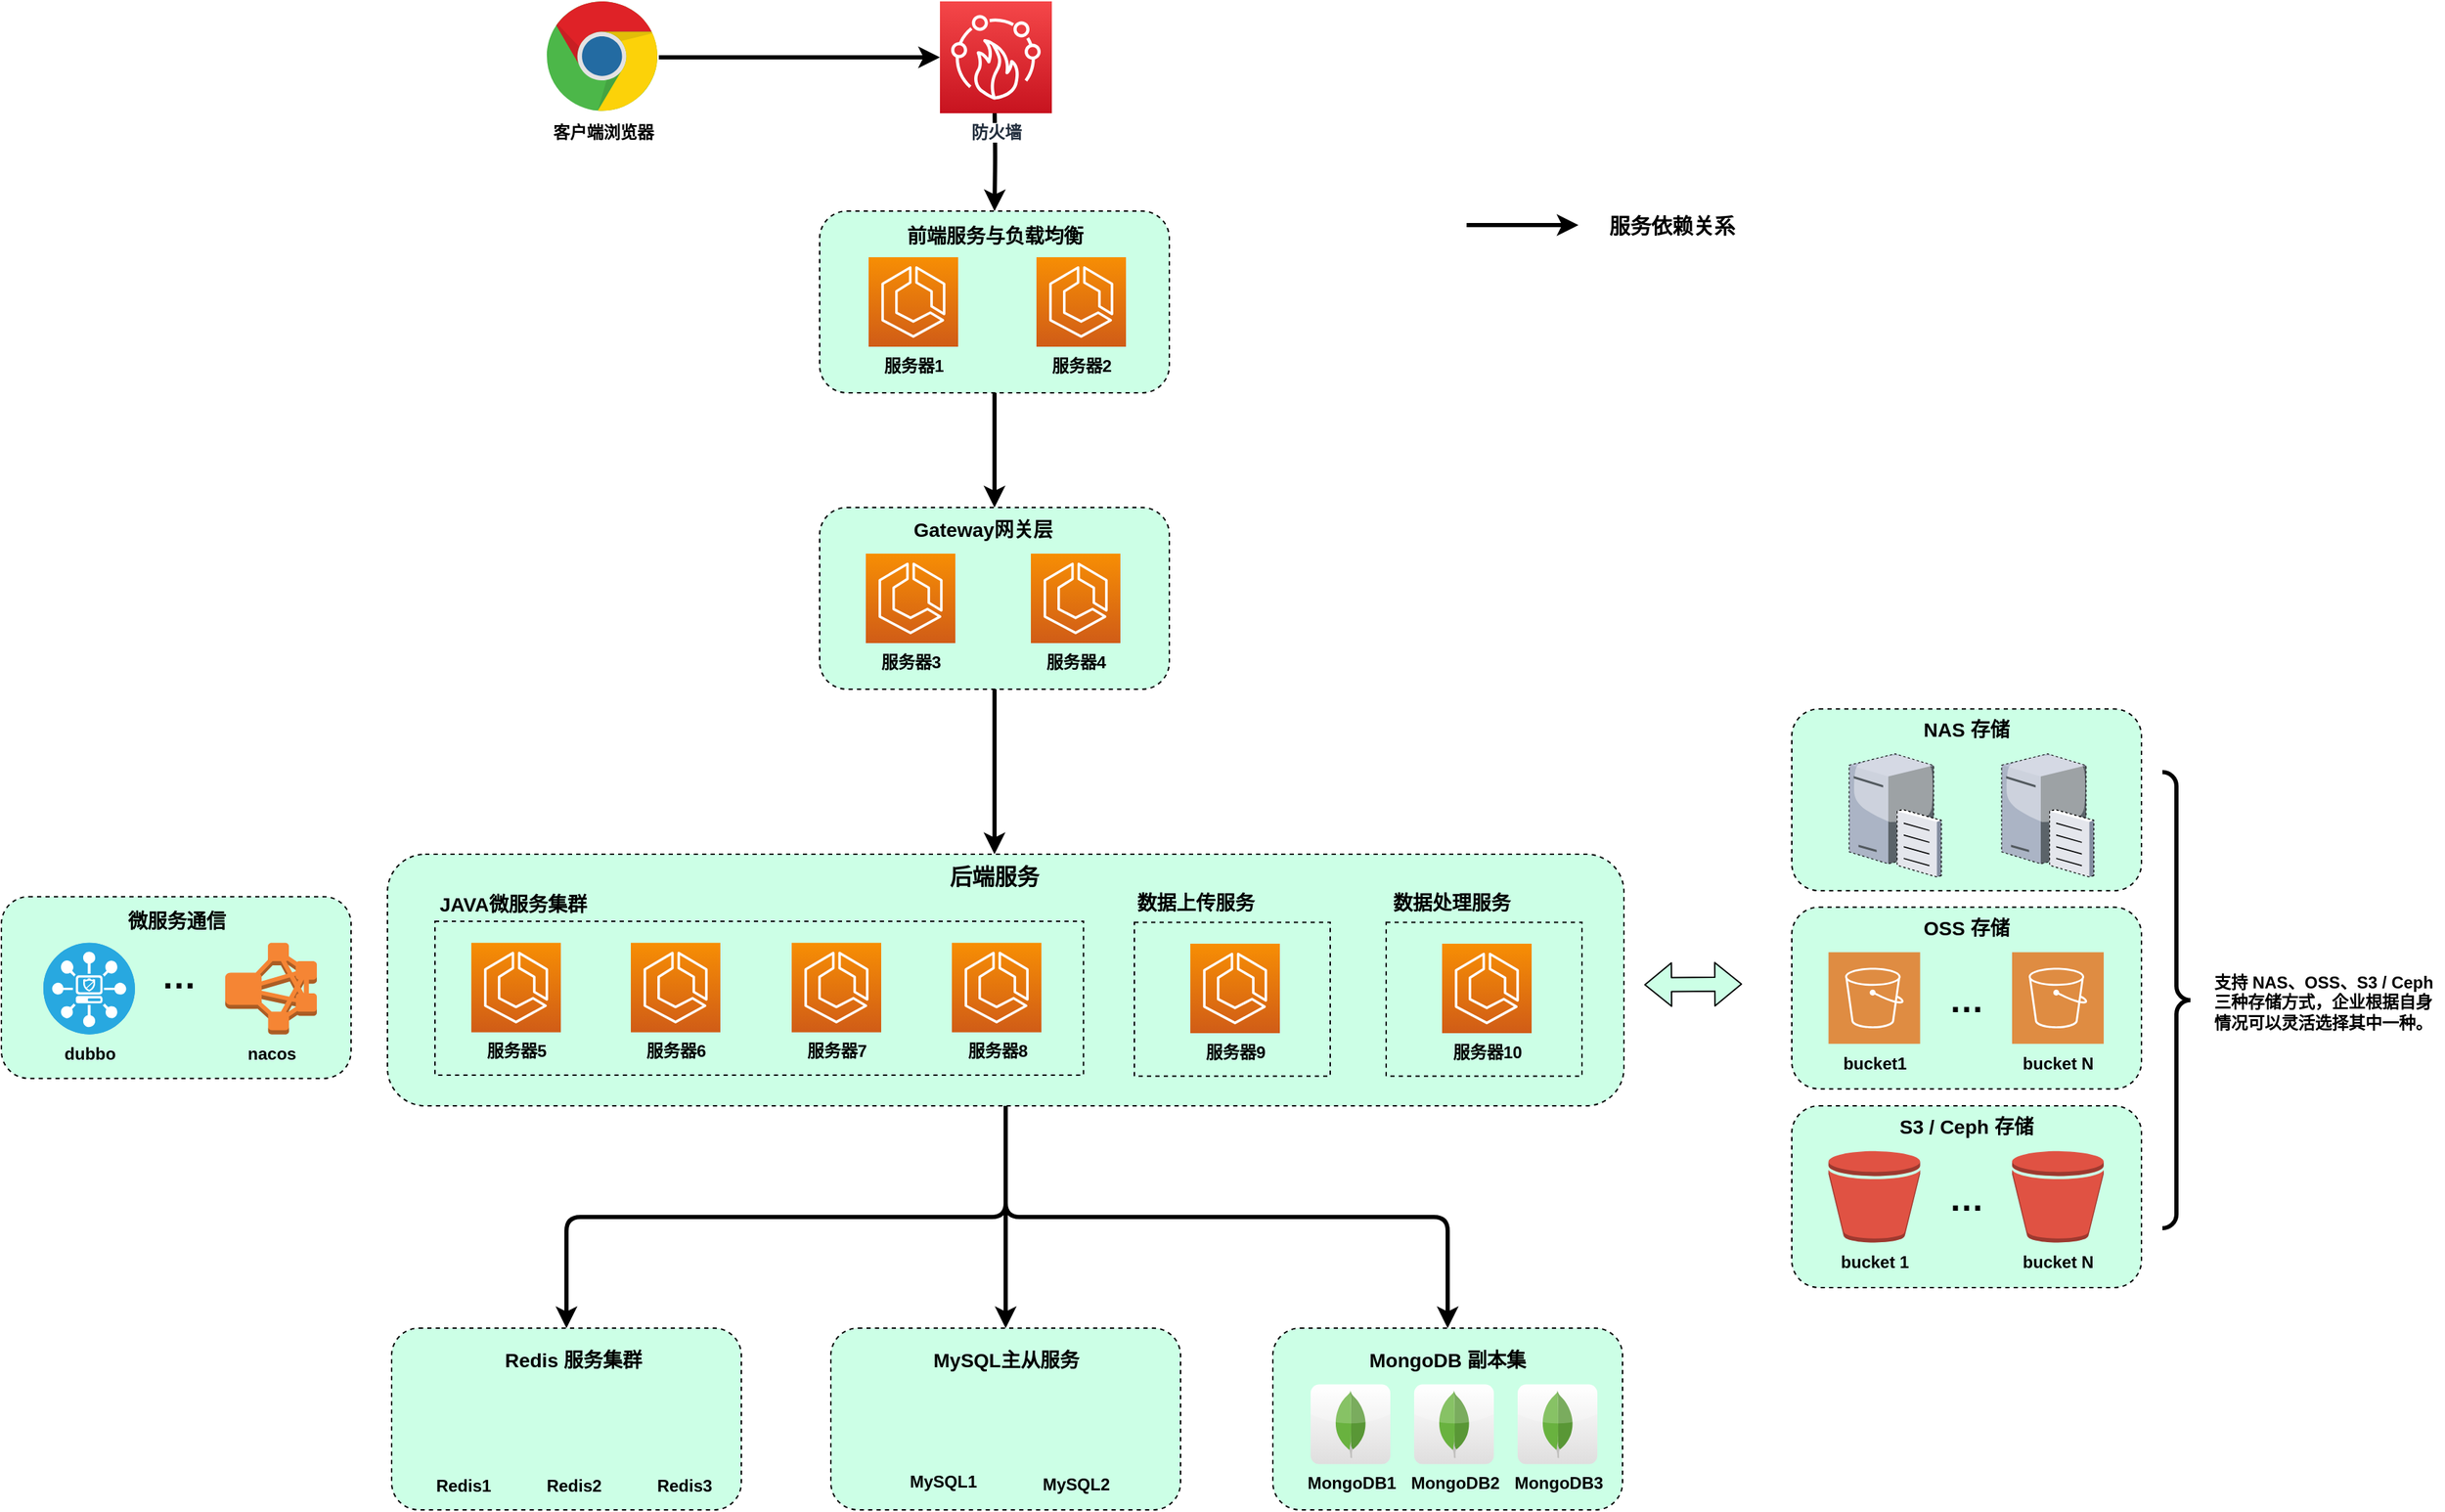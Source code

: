 <mxfile version="14.8.3" type="github">
  <diagram id="9aS60letDVtKuTQgeGno" name="第 1 页">
    <mxGraphModel dx="1483" dy="747" grid="1" gridSize="10" guides="1" tooltips="1" connect="1" arrows="1" fold="1" page="1" pageScale="1" pageWidth="827" pageHeight="1169" math="0" shadow="0">
      <root>
        <mxCell id="0" />
        <mxCell id="1" parent="0" />
        <mxCell id="LMl4s2mU0-_XnzE5FJ5L-33" value="" style="group" parent="1" vertex="1" connectable="0">
          <mxGeometry x="416" y="700" width="824" height="230" as="geometry" />
        </mxCell>
        <mxCell id="LMl4s2mU0-_XnzE5FJ5L-34" value="" style="rounded=1;whiteSpace=wrap;html=1;labelBackgroundColor=#ffffff;fontSize=12;dashed=1;fillColor=#CCFFE6;" parent="LMl4s2mU0-_XnzE5FJ5L-33" vertex="1">
          <mxGeometry x="-60" width="884" height="180" as="geometry" />
        </mxCell>
        <mxCell id="LMl4s2mU0-_XnzE5FJ5L-35" value="&lt;b&gt;&lt;font style=&quot;font-size: 16px&quot;&gt;后端服务&lt;/font&gt;&lt;/b&gt;" style="text;html=1;strokeColor=none;fillColor=none;align=center;verticalAlign=middle;whiteSpace=wrap;rounded=0;" parent="LMl4s2mU0-_XnzE5FJ5L-33" vertex="1">
          <mxGeometry x="304" y="2.002" width="140.08" height="27.686" as="geometry" />
        </mxCell>
        <mxCell id="BAyS1tHSCjZZiCjXr1xb-20" value="&lt;b&gt;&lt;font style=&quot;font-size: 14px&quot;&gt;JAVA微服务集群&lt;/font&gt;&lt;/b&gt;" style="text;html=1;strokeColor=none;fillColor=none;align=center;verticalAlign=middle;whiteSpace=wrap;rounded=0;" vertex="1" parent="LMl4s2mU0-_XnzE5FJ5L-33">
          <mxGeometry x="-28" y="22" width="116" height="27.69" as="geometry" />
        </mxCell>
        <mxCell id="BAyS1tHSCjZZiCjXr1xb-23" value="数据上传服务" style="text;html=1;strokeColor=none;fillColor=none;align=center;verticalAlign=middle;whiteSpace=wrap;rounded=0;dashed=1;labelBackgroundColor=none;fontSize=14;fontStyle=1" vertex="1" parent="LMl4s2mU0-_XnzE5FJ5L-33">
          <mxGeometry x="470" y="25" width="96" height="20" as="geometry" />
        </mxCell>
        <mxCell id="G7WuKX-GFEOF_fC3CHL7-7" value="&lt;b&gt;&lt;font color=&quot;#000000&quot;&gt;服务器9&lt;/font&gt;&lt;/b&gt;" style="points=[[0,0,0],[0.25,0,0],[0.5,0,0],[0.75,0,0],[1,0,0],[0,1,0],[0.25,1,0],[0.5,1,0],[0.75,1,0],[1,1,0],[0,0.25,0],[0,0.5,0],[0,0.75,0],[1,0.25,0],[1,0.5,0],[1,0.75,0]];outlineConnect=0;fontColor=#232F3E;gradientColor=#F78E04;gradientDirection=north;fillColor=#D05C17;strokeColor=#ffffff;dashed=0;verticalLabelPosition=bottom;verticalAlign=top;align=center;html=1;fontSize=12;fontStyle=0;aspect=fixed;shape=mxgraph.aws4.resourceIcon;resIcon=mxgraph.aws4.ecs;labelBackgroundColor=none;" parent="LMl4s2mU0-_XnzE5FJ5L-33" vertex="1">
          <mxGeometry x="514" y="64" width="64" height="64" as="geometry" />
        </mxCell>
        <mxCell id="BAyS1tHSCjZZiCjXr1xb-27" value="" style="rounded=0;whiteSpace=wrap;html=1;align=center;strokeWidth=1;dashed=1;fillColor=none;" vertex="1" parent="LMl4s2mU0-_XnzE5FJ5L-33">
          <mxGeometry x="654" y="48.69" width="140" height="110" as="geometry" />
        </mxCell>
        <mxCell id="LMl4s2mU0-_XnzE5FJ5L-64" value="数据处理服务" style="text;html=1;strokeColor=none;fillColor=none;align=center;verticalAlign=middle;whiteSpace=wrap;rounded=0;dashed=1;labelBackgroundColor=none;fontSize=14;fontStyle=1" parent="LMl4s2mU0-_XnzE5FJ5L-33" vertex="1">
          <mxGeometry x="653" y="25" width="96" height="20" as="geometry" />
        </mxCell>
        <mxCell id="LMl4s2mU0-_XnzE5FJ5L-69" value="&lt;b&gt;&lt;font color=&quot;#000000&quot;&gt;服务器10&lt;/font&gt;&lt;/b&gt;" style="points=[[0,0,0],[0.25,0,0],[0.5,0,0],[0.75,0,0],[1,0,0],[0,1,0],[0.25,1,0],[0.5,1,0],[0.75,1,0],[1,1,0],[0,0.25,0],[0,0.5,0],[0,0.75,0],[1,0.25,0],[1,0.5,0],[1,0.75,0]];outlineConnect=0;fontColor=#232F3E;gradientColor=#F78E04;gradientDirection=north;fillColor=#D05C17;strokeColor=#ffffff;dashed=0;verticalLabelPosition=bottom;verticalAlign=top;align=center;html=1;fontSize=12;fontStyle=0;aspect=fixed;shape=mxgraph.aws4.resourceIcon;resIcon=mxgraph.aws4.ecs;labelBackgroundColor=none;" parent="LMl4s2mU0-_XnzE5FJ5L-33" vertex="1">
          <mxGeometry x="694" y="64" width="64" height="64" as="geometry" />
        </mxCell>
        <mxCell id="BAyS1tHSCjZZiCjXr1xb-21" value="" style="rounded=0;whiteSpace=wrap;html=1;align=center;strokeWidth=1;dashed=1;fillColor=none;" vertex="1" parent="1">
          <mxGeometry x="390" y="748" width="463.64" height="110" as="geometry" />
        </mxCell>
        <mxCell id="BAyS1tHSCjZZiCjXr1xb-10" value="" style="rounded=1;whiteSpace=wrap;html=1;labelBackgroundColor=#ffffff;fontSize=12;dashed=1;fillColor=#CCFFE6;" vertex="1" parent="1">
          <mxGeometry x="1360" y="737.88" width="250" height="130" as="geometry" />
        </mxCell>
        <mxCell id="LMl4s2mU0-_XnzE5FJ5L-1" value="" style="rounded=1;whiteSpace=wrap;html=1;labelBackgroundColor=#ffffff;fontSize=12;dashed=1;fillColor=#CCFFE6;" parent="1" vertex="1">
          <mxGeometry x="1360" y="880" width="250" height="130" as="geometry" />
        </mxCell>
        <mxCell id="LMl4s2mU0-_XnzE5FJ5L-2" value="" style="rounded=1;whiteSpace=wrap;html=1;labelBackgroundColor=#CCFFE6;fontSize=12;dashed=1;fillColor=#CCFFE6;" parent="1" vertex="1">
          <mxGeometry x="359" y="1039" width="250" height="130" as="geometry" />
        </mxCell>
        <mxCell id="LMl4s2mU0-_XnzE5FJ5L-3" value="" style="rounded=1;whiteSpace=wrap;html=1;labelBackgroundColor=#ffffff;fontSize=12;dashed=1;fillColor=#CCFFE6;" parent="1" vertex="1">
          <mxGeometry x="673" y="1039" width="250" height="130" as="geometry" />
        </mxCell>
        <mxCell id="LMl4s2mU0-_XnzE5FJ5L-4" value="" style="rounded=1;whiteSpace=wrap;html=1;labelBackgroundColor=#ffffff;fontSize=12;dashed=1;fillColor=#CCFFE6;" parent="1" vertex="1">
          <mxGeometry x="989" y="1039" width="250" height="130" as="geometry" />
        </mxCell>
        <mxCell id="LMl4s2mU0-_XnzE5FJ5L-6" style="edgeStyle=orthogonalEdgeStyle;rounded=1;orthogonalLoop=1;jettySize=auto;html=1;entryX=0;entryY=0.5;entryDx=0;entryDy=0;entryPerimeter=0;strokeWidth=3;" parent="1" source="LMl4s2mU0-_XnzE5FJ5L-7" target="LMl4s2mU0-_XnzE5FJ5L-9" edge="1">
          <mxGeometry relative="1" as="geometry">
            <mxPoint x="760" y="120.3" as="targetPoint" />
          </mxGeometry>
        </mxCell>
        <mxCell id="LMl4s2mU0-_XnzE5FJ5L-7" value="&lt;b&gt;客户端浏览器&lt;/b&gt;" style="dashed=0;outlineConnect=0;html=1;align=center;labelPosition=center;verticalLabelPosition=bottom;verticalAlign=top;shape=mxgraph.weblogos.chrome" parent="1" vertex="1">
          <mxGeometry x="470" y="90" width="80" height="80" as="geometry" />
        </mxCell>
        <mxCell id="LMl4s2mU0-_XnzE5FJ5L-8" style="edgeStyle=orthogonalEdgeStyle;rounded=1;orthogonalLoop=1;jettySize=auto;html=1;strokeWidth=3;entryX=0.5;entryY=0;entryDx=0;entryDy=0;" parent="1" target="LMl4s2mU0-_XnzE5FJ5L-23" edge="1">
          <mxGeometry relative="1" as="geometry">
            <mxPoint x="790" y="160.3" as="sourcePoint" />
          </mxGeometry>
        </mxCell>
        <mxCell id="LMl4s2mU0-_XnzE5FJ5L-9" value="&lt;b&gt;防火墙&lt;/b&gt;" style="points=[[0,0,0],[0.25,0,0],[0.5,0,0],[0.75,0,0],[1,0,0],[0,1,0],[0.25,1,0],[0.5,1,0],[0.75,1,0],[1,1,0],[0,0.25,0],[0,0.5,0],[0,0.75,0],[1,0.25,0],[1,0.5,0],[1,0.75,0]];outlineConnect=0;fontColor=#232F3E;gradientColor=#F54749;gradientDirection=north;fillColor=#C7131F;strokeColor=#ffffff;dashed=0;verticalLabelPosition=bottom;verticalAlign=top;align=center;html=1;fontSize=12;fontStyle=0;aspect=fixed;shape=mxgraph.aws4.resourceIcon;resIcon=mxgraph.aws4.firewall_manager;labelBackgroundColor=#ffffff;" parent="1" vertex="1">
          <mxGeometry x="751" y="90" width="80" height="80" as="geometry" />
        </mxCell>
        <mxCell id="LMl4s2mU0-_XnzE5FJ5L-15" value="Redis1" style="shape=image;html=1;verticalAlign=top;verticalLabelPosition=bottom;labelBackgroundColor=none;imageAspect=0;aspect=fixed;image=https://cdn4.iconfinder.com/data/icons/redis-2/1451/Untitled-2-128.png;fontSize=12;fontStyle=1" parent="1" vertex="1">
          <mxGeometry x="381" y="1080.3" width="57.6" height="57.6" as="geometry" />
        </mxCell>
        <mxCell id="LMl4s2mU0-_XnzE5FJ5L-16" value="&lt;b&gt;MongoDB1&lt;/b&gt;" style="dashed=0;outlineConnect=0;html=1;align=center;labelPosition=center;verticalLabelPosition=bottom;verticalAlign=top;shape=mxgraph.webicons.mongodb;gradientColor=#DFDEDE;labelBackgroundColor=none;fontSize=12;" parent="1" vertex="1">
          <mxGeometry x="1016" y="1079.3" width="57" height="57" as="geometry" />
        </mxCell>
        <mxCell id="LMl4s2mU0-_XnzE5FJ5L-18" style="edgeStyle=orthogonalEdgeStyle;rounded=1;orthogonalLoop=1;jettySize=auto;html=1;strokeWidth=3;fontSize=13;" parent="1" edge="1">
          <mxGeometry relative="1" as="geometry">
            <mxPoint x="1127.5" y="250" as="sourcePoint" />
            <mxPoint x="1207.5" y="250" as="targetPoint" />
          </mxGeometry>
        </mxCell>
        <mxCell id="LMl4s2mU0-_XnzE5FJ5L-19" value="服务依赖关系" style="text;html=1;strokeColor=none;fillColor=none;align=center;verticalAlign=middle;whiteSpace=wrap;rounded=0;dashed=1;labelBackgroundColor=#ffffff;fontSize=15;fontStyle=1" parent="1" vertex="1">
          <mxGeometry x="1223.5" y="240" width="101" height="20" as="geometry" />
        </mxCell>
        <mxCell id="LMl4s2mU0-_XnzE5FJ5L-20" value="S3 / Ceph 存储" style="text;html=1;strokeColor=none;fillColor=none;align=center;verticalAlign=middle;whiteSpace=wrap;rounded=0;dashed=1;labelBackgroundColor=none;fontSize=14;fontStyle=1" parent="1" vertex="1">
          <mxGeometry x="1375" y="885" width="220" height="20" as="geometry" />
        </mxCell>
        <mxCell id="LMl4s2mU0-_XnzE5FJ5L-21" value="" style="shape=flexArrow;endArrow=classic;startArrow=classic;html=1;strokeWidth=1;fontSize=14;shadow=0;sketch=0;fillColor=#CCFFE6;" parent="1" edge="1">
          <mxGeometry width="50" height="50" relative="1" as="geometry">
            <mxPoint x="1254.5" y="793.38" as="sourcePoint" />
            <mxPoint x="1324.5" y="792.88" as="targetPoint" />
          </mxGeometry>
        </mxCell>
        <mxCell id="LMl4s2mU0-_XnzE5FJ5L-22" value="" style="group" parent="1" vertex="1" connectable="0">
          <mxGeometry x="665" y="240" width="250" height="130" as="geometry" />
        </mxCell>
        <mxCell id="LMl4s2mU0-_XnzE5FJ5L-23" value="" style="rounded=1;whiteSpace=wrap;html=1;labelBackgroundColor=#ffffff;fontSize=12;dashed=1;fillColor=#CCFFE6;" parent="LMl4s2mU0-_XnzE5FJ5L-22" vertex="1">
          <mxGeometry width="250" height="130" as="geometry" />
        </mxCell>
        <mxCell id="LMl4s2mU0-_XnzE5FJ5L-24" value="&lt;b&gt;&lt;font style=&quot;font-size: 14px&quot;&gt;前端服务与负载均衡&lt;/font&gt;&lt;/b&gt;" style="text;html=1;strokeColor=none;fillColor=none;align=center;verticalAlign=middle;whiteSpace=wrap;rounded=0;" parent="LMl4s2mU0-_XnzE5FJ5L-22" vertex="1">
          <mxGeometry x="57.5" y="8.15" width="135" height="20" as="geometry" />
        </mxCell>
        <mxCell id="LMl4s2mU0-_XnzE5FJ5L-25" value="&lt;b&gt;&lt;font color=&quot;#000000&quot;&gt;服务器2&lt;/font&gt;&lt;/b&gt;" style="points=[[0,0,0],[0.25,0,0],[0.5,0,0],[0.75,0,0],[1,0,0],[0,1,0],[0.25,1,0],[0.5,1,0],[0.75,1,0],[1,1,0],[0,0.25,0],[0,0.5,0],[0,0.75,0],[1,0.25,0],[1,0.5,0],[1,0.75,0]];outlineConnect=0;fontColor=#232F3E;gradientColor=#F78E04;gradientDirection=north;fillColor=#D05C17;strokeColor=#ffffff;dashed=0;verticalLabelPosition=bottom;verticalAlign=top;align=center;html=1;fontSize=12;fontStyle=0;aspect=fixed;shape=mxgraph.aws4.resourceIcon;resIcon=mxgraph.aws4.ecs;labelBackgroundColor=none;" parent="LMl4s2mU0-_XnzE5FJ5L-22" vertex="1">
          <mxGeometry x="155" y="33" width="64" height="64" as="geometry" />
        </mxCell>
        <mxCell id="LMl4s2mU0-_XnzE5FJ5L-26" value="&lt;b&gt;&lt;font color=&quot;#000000&quot;&gt;服务器1&lt;/font&gt;&lt;/b&gt;" style="points=[[0,0,0],[0.25,0,0],[0.5,0,0],[0.75,0,0],[1,0,0],[0,1,0],[0.25,1,0],[0.5,1,0],[0.75,1,0],[1,1,0],[0,0.25,0],[0,0.5,0],[0,0.75,0],[1,0.25,0],[1,0.5,0],[1,0.75,0]];outlineConnect=0;fontColor=#232F3E;gradientColor=#F78E04;gradientDirection=north;fillColor=#D05C17;strokeColor=#ffffff;dashed=0;verticalLabelPosition=bottom;verticalAlign=top;align=center;html=1;fontSize=12;fontStyle=0;aspect=fixed;shape=mxgraph.aws4.resourceIcon;resIcon=mxgraph.aws4.ecs;labelBackgroundColor=none;" parent="LMl4s2mU0-_XnzE5FJ5L-22" vertex="1">
          <mxGeometry x="35" y="33" width="64" height="64" as="geometry" />
        </mxCell>
        <mxCell id="LMl4s2mU0-_XnzE5FJ5L-27" value="" style="group" parent="1" vertex="1" connectable="0">
          <mxGeometry x="665" y="452" width="250" height="130" as="geometry" />
        </mxCell>
        <mxCell id="LMl4s2mU0-_XnzE5FJ5L-28" value="" style="rounded=1;whiteSpace=wrap;html=1;labelBackgroundColor=#ffffff;fontSize=12;dashed=1;fillColor=#CCFFE6;" parent="LMl4s2mU0-_XnzE5FJ5L-27" vertex="1">
          <mxGeometry width="250" height="130" as="geometry" />
        </mxCell>
        <mxCell id="LMl4s2mU0-_XnzE5FJ5L-29" value="&lt;b&gt;&lt;font color=&quot;#000000&quot;&gt;服务器3&lt;/font&gt;&lt;/b&gt;" style="points=[[0,0,0],[0.25,0,0],[0.5,0,0],[0.75,0,0],[1,0,0],[0,1,0],[0.25,1,0],[0.5,1,0],[0.75,1,0],[1,1,0],[0,0.25,0],[0,0.5,0],[0,0.75,0],[1,0.25,0],[1,0.5,0],[1,0.75,0]];outlineConnect=0;fontColor=#232F3E;gradientColor=#F78E04;gradientDirection=north;fillColor=#D05C17;strokeColor=#ffffff;dashed=0;verticalLabelPosition=bottom;verticalAlign=top;align=center;html=1;fontSize=12;fontStyle=0;aspect=fixed;shape=mxgraph.aws4.resourceIcon;resIcon=mxgraph.aws4.ecs;labelBackgroundColor=none;" parent="LMl4s2mU0-_XnzE5FJ5L-27" vertex="1">
          <mxGeometry x="33" y="33" width="64" height="64" as="geometry" />
        </mxCell>
        <mxCell id="LMl4s2mU0-_XnzE5FJ5L-30" value="&lt;b&gt;&lt;font color=&quot;#000000&quot;&gt;服务器4&lt;/font&gt;&lt;/b&gt;" style="points=[[0,0,0],[0.25,0,0],[0.5,0,0],[0.75,0,0],[1,0,0],[0,1,0],[0.25,1,0],[0.5,1,0],[0.75,1,0],[1,1,0],[0,0.25,0],[0,0.5,0],[0,0.75,0],[1,0.25,0],[1,0.5,0],[1,0.75,0]];outlineConnect=0;fontColor=#232F3E;gradientColor=#F78E04;gradientDirection=north;fillColor=#D05C17;strokeColor=#ffffff;dashed=0;verticalLabelPosition=bottom;verticalAlign=top;align=center;html=1;fontSize=12;fontStyle=0;aspect=fixed;shape=mxgraph.aws4.resourceIcon;resIcon=mxgraph.aws4.ecs;labelBackgroundColor=none;" parent="LMl4s2mU0-_XnzE5FJ5L-27" vertex="1">
          <mxGeometry x="151" y="33" width="64" height="64" as="geometry" />
        </mxCell>
        <mxCell id="LMl4s2mU0-_XnzE5FJ5L-31" style="edgeStyle=orthogonalEdgeStyle;rounded=1;orthogonalLoop=1;jettySize=auto;html=1;strokeWidth=3;entryX=0.5;entryY=0;entryDx=0;entryDy=0;exitX=0.5;exitY=1;exitDx=0;exitDy=0;" parent="1" source="LMl4s2mU0-_XnzE5FJ5L-23" target="LMl4s2mU0-_XnzE5FJ5L-28" edge="1">
          <mxGeometry relative="1" as="geometry">
            <mxPoint x="799" y="370" as="sourcePoint" />
            <mxPoint x="800" y="272" as="targetPoint" />
          </mxGeometry>
        </mxCell>
        <mxCell id="LMl4s2mU0-_XnzE5FJ5L-32" value="&lt;b&gt;&lt;font style=&quot;font-size: 14px&quot;&gt;Gateway网关层&lt;/font&gt;&lt;/b&gt;" style="text;html=1;strokeColor=none;fillColor=none;align=center;verticalAlign=middle;whiteSpace=wrap;rounded=0;" parent="1" vertex="1">
          <mxGeometry x="727" y="458" width="110" height="20" as="geometry" />
        </mxCell>
        <mxCell id="LMl4s2mU0-_XnzE5FJ5L-40" style="edgeStyle=orthogonalEdgeStyle;rounded=1;orthogonalLoop=1;jettySize=auto;html=1;strokeWidth=3;exitX=0.5;exitY=1;exitDx=0;exitDy=0;" parent="1" source="LMl4s2mU0-_XnzE5FJ5L-28" edge="1">
          <mxGeometry relative="1" as="geometry">
            <mxPoint x="800" y="402.0" as="sourcePoint" />
            <mxPoint x="790" y="700" as="targetPoint" />
          </mxGeometry>
        </mxCell>
        <mxCell id="LMl4s2mU0-_XnzE5FJ5L-42" value="&lt;b&gt;bucket 1&lt;/b&gt;" style="outlineConnect=0;dashed=0;verticalLabelPosition=bottom;verticalAlign=top;align=center;html=1;shape=mxgraph.aws3.bucket;fillColor=#E05243;gradientColor=none;" parent="1" vertex="1">
          <mxGeometry x="1386.25" y="912.25" width="65.5" height="65.5" as="geometry" />
        </mxCell>
        <mxCell id="LMl4s2mU0-_XnzE5FJ5L-43" value="&lt;b&gt;bucket N&lt;/b&gt;" style="outlineConnect=0;dashed=0;verticalLabelPosition=bottom;verticalAlign=top;align=center;html=1;shape=mxgraph.aws3.bucket;fillColor=#E05243;gradientColor=none;" parent="1" vertex="1">
          <mxGeometry x="1517.5" y="912.25" width="65.5" height="65.5" as="geometry" />
        </mxCell>
        <mxCell id="LMl4s2mU0-_XnzE5FJ5L-44" value="" style="group" parent="1" vertex="1" connectable="0">
          <mxGeometry x="80" y="730.34" width="250" height="130" as="geometry" />
        </mxCell>
        <mxCell id="LMl4s2mU0-_XnzE5FJ5L-45" value="" style="rounded=1;whiteSpace=wrap;html=1;labelBackgroundColor=#ffffff;fontSize=12;dashed=1;fillColor=#CCFFE6;" parent="LMl4s2mU0-_XnzE5FJ5L-44" vertex="1">
          <mxGeometry width="250" height="130" as="geometry" />
        </mxCell>
        <mxCell id="LMl4s2mU0-_XnzE5FJ5L-46" value="…" style="text;html=1;strokeColor=none;fillColor=none;align=center;verticalAlign=middle;whiteSpace=wrap;rounded=0;dashed=1;labelBackgroundColor=none;fontSize=25;fontStyle=1" parent="LMl4s2mU0-_XnzE5FJ5L-44" vertex="1">
          <mxGeometry x="107" y="46" width="40" height="20" as="geometry" />
        </mxCell>
        <mxCell id="LMl4s2mU0-_XnzE5FJ5L-47" value="&lt;span style=&quot;font-size: 14px&quot;&gt;&lt;b&gt;微服务通信&lt;/b&gt;&lt;/span&gt;" style="text;html=1;strokeColor=none;fillColor=none;align=center;verticalAlign=middle;whiteSpace=wrap;rounded=0;" parent="LMl4s2mU0-_XnzE5FJ5L-44" vertex="1">
          <mxGeometry x="67.5" y="8" width="115" height="20" as="geometry" />
        </mxCell>
        <mxCell id="LMl4s2mU0-_XnzE5FJ5L-48" value="&lt;span style=&quot;font-size: 12px&quot;&gt;dubbo&lt;/span&gt;" style="fillColor=#28A8E0;verticalLabelPosition=bottom;html=1;strokeColor=#ffffff;verticalAlign=top;align=center;points=[[0.145,0.145,0],[0.5,0,0],[0.855,0.145,0],[1,0.5,0],[0.855,0.855,0],[0.5,1,0],[0.145,0.855,0],[0,0.5,0]];pointerEvents=1;shape=mxgraph.cisco_safe.compositeIcon;bgIcon=ellipse;resIcon=mxgraph.cisco_safe.capability.distributed_denial_of_service_protection;dashed=1;labelBackgroundColor=none;fontSize=12;fontStyle=1" parent="LMl4s2mU0-_XnzE5FJ5L-44" vertex="1">
          <mxGeometry x="30" y="33" width="65.5" height="65.5" as="geometry" />
        </mxCell>
        <mxCell id="LMl4s2mU0-_XnzE5FJ5L-49" value="&lt;b&gt;nacos&lt;/b&gt;" style="outlineConnect=0;dashed=0;verticalLabelPosition=bottom;verticalAlign=top;align=center;html=1;shape=mxgraph.aws3.emr_cluster;fillColor=#F58534;gradientColor=none;labelBackgroundColor=none;fontSize=12;" parent="LMl4s2mU0-_XnzE5FJ5L-44" vertex="1">
          <mxGeometry x="160" y="33" width="65.5" height="65.5" as="geometry" />
        </mxCell>
        <mxCell id="LMl4s2mU0-_XnzE5FJ5L-50" value="&lt;b&gt;MySQL2&lt;/b&gt;" style="shape=image;html=1;verticalAlign=top;verticalLabelPosition=bottom;labelBackgroundColor=none;imageAspect=0;aspect=fixed;image=https://cdn4.iconfinder.com/data/icons/logos-3/181/MySQL-128.png;fontSize=12;" parent="1" vertex="1">
          <mxGeometry x="820" y="1081.95" width="55" height="55" as="geometry" />
        </mxCell>
        <mxCell id="LMl4s2mU0-_XnzE5FJ5L-51" value="&lt;span style=&quot;font-size: 14px&quot;&gt;&lt;b&gt;MySQL主从服务&lt;/b&gt;&lt;/span&gt;" style="text;html=1;strokeColor=none;fillColor=none;align=center;verticalAlign=middle;whiteSpace=wrap;rounded=0;" parent="1" vertex="1">
          <mxGeometry x="725.63" y="1051.6" width="144.75" height="20" as="geometry" />
        </mxCell>
        <mxCell id="LMl4s2mU0-_XnzE5FJ5L-52" value="&lt;span style=&quot;font-size: 14px&quot;&gt;&lt;b&gt;Redis 服务集群&lt;/b&gt;&lt;/span&gt;" style="text;html=1;strokeColor=none;fillColor=none;align=center;verticalAlign=middle;whiteSpace=wrap;rounded=0;" parent="1" vertex="1">
          <mxGeometry x="409" y="1051.6" width="160" height="20" as="geometry" />
        </mxCell>
        <mxCell id="LMl4s2mU0-_XnzE5FJ5L-53" value="&lt;span style=&quot;font-size: 14px&quot;&gt;&lt;b&gt;MongoDB 副本集&lt;/b&gt;&lt;/span&gt;" style="text;html=1;strokeColor=none;fillColor=none;align=center;verticalAlign=middle;whiteSpace=wrap;rounded=0;" parent="1" vertex="1">
          <mxGeometry x="1019" y="1051.6" width="190" height="20" as="geometry" />
        </mxCell>
        <mxCell id="LMl4s2mU0-_XnzE5FJ5L-55" value="&lt;b&gt;MySQL1&lt;/b&gt;" style="shape=image;html=1;verticalAlign=top;verticalLabelPosition=bottom;labelBackgroundColor=none;imageAspect=0;aspect=fixed;image=https://cdn4.iconfinder.com/data/icons/logos-3/181/MySQL-128.png;fontSize=12;" parent="1" vertex="1">
          <mxGeometry x="725.63" y="1080.3" width="55" height="55" as="geometry" />
        </mxCell>
        <mxCell id="LMl4s2mU0-_XnzE5FJ5L-56" value="Redis2" style="shape=image;html=1;verticalAlign=top;verticalLabelPosition=bottom;labelBackgroundColor=none;imageAspect=0;aspect=fixed;image=https://cdn4.iconfinder.com/data/icons/redis-2/1451/Untitled-2-128.png;fontSize=12;fontStyle=1" parent="1" vertex="1">
          <mxGeometry x="460" y="1080.3" width="57.6" height="57.6" as="geometry" />
        </mxCell>
        <mxCell id="LMl4s2mU0-_XnzE5FJ5L-57" value="Redis3" style="shape=image;html=1;verticalAlign=top;verticalLabelPosition=bottom;labelBackgroundColor=none;imageAspect=0;aspect=fixed;image=https://cdn4.iconfinder.com/data/icons/redis-2/1451/Untitled-2-128.png;fontSize=12;fontStyle=1" parent="1" vertex="1">
          <mxGeometry x="539" y="1080.3" width="57.6" height="57.6" as="geometry" />
        </mxCell>
        <mxCell id="LMl4s2mU0-_XnzE5FJ5L-58" value="&lt;b&gt;MongoDB2&lt;/b&gt;" style="dashed=0;outlineConnect=0;html=1;align=center;labelPosition=center;verticalLabelPosition=bottom;verticalAlign=top;shape=mxgraph.webicons.mongodb;gradientColor=#DFDEDE;labelBackgroundColor=none;fontSize=12;" parent="1" vertex="1">
          <mxGeometry x="1090" y="1079.3" width="57" height="57" as="geometry" />
        </mxCell>
        <mxCell id="LMl4s2mU0-_XnzE5FJ5L-59" value="&lt;b&gt;MongoDB3&lt;/b&gt;" style="dashed=0;outlineConnect=0;html=1;align=center;labelPosition=center;verticalLabelPosition=bottom;verticalAlign=top;shape=mxgraph.webicons.mongodb;gradientColor=#DFDEDE;labelBackgroundColor=none;fontSize=12;" parent="1" vertex="1">
          <mxGeometry x="1164" y="1079.3" width="57" height="57" as="geometry" />
        </mxCell>
        <mxCell id="LMl4s2mU0-_XnzE5FJ5L-62" value="…" style="text;html=1;strokeColor=none;fillColor=none;align=center;verticalAlign=middle;whiteSpace=wrap;rounded=0;dashed=1;labelBackgroundColor=none;fontSize=25;fontStyle=1" parent="1" vertex="1">
          <mxGeometry x="1465" y="935" width="40" height="20" as="geometry" />
        </mxCell>
        <mxCell id="BAyS1tHSCjZZiCjXr1xb-2" style="edgeStyle=orthogonalEdgeStyle;rounded=1;orthogonalLoop=1;jettySize=auto;html=1;strokeWidth=3;entryX=0.5;entryY=0;entryDx=0;entryDy=0;exitX=0.5;exitY=1;exitDx=0;exitDy=0;" edge="1" parent="1" source="LMl4s2mU0-_XnzE5FJ5L-34" target="LMl4s2mU0-_XnzE5FJ5L-2">
          <mxGeometry relative="1" as="geometry">
            <mxPoint x="770" y="910" as="sourcePoint" />
            <mxPoint x="770" y="1065" as="targetPoint" />
          </mxGeometry>
        </mxCell>
        <mxCell id="BAyS1tHSCjZZiCjXr1xb-3" style="edgeStyle=orthogonalEdgeStyle;rounded=1;orthogonalLoop=1;jettySize=auto;html=1;strokeWidth=3;entryX=0.5;entryY=0;entryDx=0;entryDy=0;exitX=0.5;exitY=1;exitDx=0;exitDy=0;" edge="1" parent="1" source="LMl4s2mU0-_XnzE5FJ5L-34" target="LMl4s2mU0-_XnzE5FJ5L-3">
          <mxGeometry relative="1" as="geometry">
            <mxPoint x="801" y="860" as="sourcePoint" />
            <mxPoint x="1009.5" y="1115.0" as="targetPoint" />
          </mxGeometry>
        </mxCell>
        <mxCell id="BAyS1tHSCjZZiCjXr1xb-4" style="edgeStyle=orthogonalEdgeStyle;rounded=1;orthogonalLoop=1;jettySize=auto;html=1;strokeWidth=3;entryX=0.5;entryY=0;entryDx=0;entryDy=0;exitX=0.5;exitY=1;exitDx=0;exitDy=0;" edge="1" parent="1" source="LMl4s2mU0-_XnzE5FJ5L-34" target="LMl4s2mU0-_XnzE5FJ5L-4">
          <mxGeometry relative="1" as="geometry">
            <mxPoint x="810" y="880" as="sourcePoint" />
            <mxPoint x="811" y="1049.0" as="targetPoint" />
          </mxGeometry>
        </mxCell>
        <mxCell id="BAyS1tHSCjZZiCjXr1xb-5" value="" style="rounded=1;whiteSpace=wrap;html=1;labelBackgroundColor=#ffffff;fontSize=12;dashed=1;fillColor=#CCFFE6;" vertex="1" parent="1">
          <mxGeometry x="1360" y="596.13" width="250" height="130" as="geometry" />
        </mxCell>
        <mxCell id="BAyS1tHSCjZZiCjXr1xb-6" value="" style="verticalLabelPosition=bottom;aspect=fixed;html=1;verticalAlign=top;strokeColor=none;align=center;outlineConnect=0;shape=mxgraph.citrix.file_server;dashed=1;labelBackgroundColor=none;fillColor=#CCFFE6;fontSize=25;" vertex="1" parent="1">
          <mxGeometry x="1401" y="626.13" width="65.85" height="90" as="geometry" />
        </mxCell>
        <mxCell id="BAyS1tHSCjZZiCjXr1xb-7" value="" style="verticalLabelPosition=bottom;aspect=fixed;html=1;verticalAlign=top;strokeColor=none;align=center;outlineConnect=0;shape=mxgraph.citrix.file_server;dashed=1;labelBackgroundColor=none;fillColor=#CCFFE6;fontSize=25;" vertex="1" parent="1">
          <mxGeometry x="1510" y="626.13" width="65.85" height="90" as="geometry" />
        </mxCell>
        <mxCell id="BAyS1tHSCjZZiCjXr1xb-8" value="NAS 存储" style="text;html=1;strokeColor=none;fillColor=none;align=center;verticalAlign=middle;whiteSpace=wrap;rounded=0;dashed=1;labelBackgroundColor=none;fontSize=14;fontStyle=1" vertex="1" parent="1">
          <mxGeometry x="1375" y="601.13" width="220" height="20" as="geometry" />
        </mxCell>
        <mxCell id="BAyS1tHSCjZZiCjXr1xb-9" value="&lt;b&gt;bucket1&lt;/b&gt;" style="pointerEvents=1;shadow=0;dashed=0;html=1;strokeColor=none;fillColor=#DF8C42;labelPosition=center;verticalLabelPosition=bottom;verticalAlign=top;align=center;outlineConnect=0;shape=mxgraph.veeam2.aws_s3;" vertex="1" parent="1">
          <mxGeometry x="1386.25" y="770.13" width="65.5" height="65.5" as="geometry" />
        </mxCell>
        <mxCell id="BAyS1tHSCjZZiCjXr1xb-11" value="OSS 存储" style="text;html=1;strokeColor=none;fillColor=none;align=center;verticalAlign=middle;whiteSpace=wrap;rounded=0;dashed=1;labelBackgroundColor=none;fontSize=14;fontStyle=1" vertex="1" parent="1">
          <mxGeometry x="1375" y="742.88" width="220" height="20" as="geometry" />
        </mxCell>
        <mxCell id="BAyS1tHSCjZZiCjXr1xb-14" value="…" style="text;html=1;strokeColor=none;fillColor=none;align=center;verticalAlign=middle;whiteSpace=wrap;rounded=0;dashed=1;labelBackgroundColor=none;fontSize=25;fontStyle=1" vertex="1" parent="1">
          <mxGeometry x="1465" y="792.88" width="40" height="20" as="geometry" />
        </mxCell>
        <mxCell id="BAyS1tHSCjZZiCjXr1xb-18" value="&lt;b&gt;bucket N&lt;/b&gt;" style="pointerEvents=1;shadow=0;dashed=0;html=1;strokeColor=none;fillColor=#DF8C42;labelPosition=center;verticalLabelPosition=bottom;verticalAlign=top;align=center;outlineConnect=0;shape=mxgraph.veeam2.aws_s3;" vertex="1" parent="1">
          <mxGeometry x="1517.5" y="770.13" width="65.5" height="65.5" as="geometry" />
        </mxCell>
        <mxCell id="BAyS1tHSCjZZiCjXr1xb-19" value="&lt;b&gt;支持 NAS、OSS、S3 / Ceph&lt;br&gt;三种存储方式，企业根据自身情况可以灵活选择其中一种。&lt;/b&gt;" style="text;html=1;strokeColor=none;fillColor=none;align=left;verticalAlign=middle;whiteSpace=wrap;rounded=0;" vertex="1" parent="1">
          <mxGeometry x="1660" y="775.63" width="166" height="60" as="geometry" />
        </mxCell>
        <mxCell id="LMl4s2mU0-_XnzE5FJ5L-36" value="&lt;b&gt;&lt;font color=&quot;#000000&quot;&gt;服务器5&lt;/font&gt;&lt;/b&gt;" style="points=[[0,0,0],[0.25,0,0],[0.5,0,0],[0.75,0,0],[1,0,0],[0,1,0],[0.25,1,0],[0.5,1,0],[0.75,1,0],[1,1,0],[0,0.25,0],[0,0.5,0],[0,0.75,0],[1,0.25,0],[1,0.5,0],[1,0.75,0]];outlineConnect=0;fontColor=#232F3E;gradientColor=#F78E04;gradientDirection=north;fillColor=#D05C17;strokeColor=#ffffff;dashed=0;verticalLabelPosition=bottom;verticalAlign=top;align=center;html=1;fontSize=12;fontStyle=0;aspect=fixed;shape=mxgraph.aws4.resourceIcon;resIcon=mxgraph.aws4.ecs;labelBackgroundColor=none;" parent="1" vertex="1">
          <mxGeometry x="415.957" y="763.342" width="64" height="64" as="geometry" />
        </mxCell>
        <mxCell id="LMl4s2mU0-_XnzE5FJ5L-37" value="&lt;b&gt;&lt;font color=&quot;#000000&quot;&gt;服务器6&lt;/font&gt;&lt;/b&gt;" style="points=[[0,0,0],[0.25,0,0],[0.5,0,0],[0.75,0,0],[1,0,0],[0,1,0],[0.25,1,0],[0.5,1,0],[0.75,1,0],[1,1,0],[0,0.25,0],[0,0.5,0],[0,0.75,0],[1,0.25,0],[1,0.5,0],[1,0.75,0]];outlineConnect=0;fontColor=#232F3E;gradientColor=#F78E04;gradientDirection=north;fillColor=#D05C17;strokeColor=#ffffff;dashed=0;verticalLabelPosition=bottom;verticalAlign=top;align=center;html=1;fontSize=12;fontStyle=0;aspect=fixed;shape=mxgraph.aws4.resourceIcon;resIcon=mxgraph.aws4.ecs;labelBackgroundColor=none;" parent="1" vertex="1">
          <mxGeometry x="530" y="763.342" width="64" height="64" as="geometry" />
        </mxCell>
        <mxCell id="LMl4s2mU0-_XnzE5FJ5L-38" value="&lt;b&gt;&lt;font color=&quot;#000000&quot;&gt;服务器7&lt;/font&gt;&lt;/b&gt;" style="points=[[0,0,0],[0.25,0,0],[0.5,0,0],[0.75,0,0],[1,0,0],[0,1,0],[0.25,1,0],[0.5,1,0],[0.75,1,0],[1,1,0],[0,0.25,0],[0,0.5,0],[0,0.75,0],[1,0.25,0],[1,0.5,0],[1,0.75,0]];outlineConnect=0;fontColor=#232F3E;gradientColor=#F78E04;gradientDirection=north;fillColor=#D05C17;strokeColor=#ffffff;dashed=0;verticalLabelPosition=bottom;verticalAlign=top;align=center;html=1;fontSize=12;fontStyle=0;aspect=fixed;shape=mxgraph.aws4.resourceIcon;resIcon=mxgraph.aws4.ecs;labelBackgroundColor=none;" parent="1" vertex="1">
          <mxGeometry x="645" y="763.342" width="64" height="64" as="geometry" />
        </mxCell>
        <mxCell id="LMl4s2mU0-_XnzE5FJ5L-39" value="&lt;b&gt;&lt;font color=&quot;#000000&quot;&gt;服务器8&lt;/font&gt;&lt;/b&gt;" style="points=[[0,0,0],[0.25,0,0],[0.5,0,0],[0.75,0,0],[1,0,0],[0,1,0],[0.25,1,0],[0.5,1,0],[0.75,1,0],[1,1,0],[0,0.25,0],[0,0.5,0],[0,0.75,0],[1,0.25,0],[1,0.5,0],[1,0.75,0]];outlineConnect=0;fontColor=#232F3E;gradientColor=#F78E04;gradientDirection=north;fillColor=#D05C17;strokeColor=#ffffff;dashed=0;verticalLabelPosition=bottom;verticalAlign=top;align=center;html=1;fontSize=12;fontStyle=0;aspect=fixed;shape=mxgraph.aws4.resourceIcon;resIcon=mxgraph.aws4.ecs;labelBackgroundColor=none;" parent="1" vertex="1">
          <mxGeometry x="759.533" y="763.342" width="64" height="64" as="geometry" />
        </mxCell>
        <mxCell id="BAyS1tHSCjZZiCjXr1xb-22" value="" style="rounded=0;whiteSpace=wrap;html=1;align=center;strokeWidth=1;dashed=1;fillColor=none;" vertex="1" parent="1">
          <mxGeometry x="890" y="748.69" width="140" height="110" as="geometry" />
        </mxCell>
        <mxCell id="BAyS1tHSCjZZiCjXr1xb-30" value="" style="verticalLabelPosition=bottom;shadow=0;align=center;html=1;verticalAlign=top;strokeWidth=3;shape=mxgraph.mockup.markup.curlyBrace;fillColor=none;rotation=90;" vertex="1" parent="1">
          <mxGeometry x="1471.88" y="794.34" width="326.25" height="20" as="geometry" />
        </mxCell>
      </root>
    </mxGraphModel>
  </diagram>
</mxfile>
